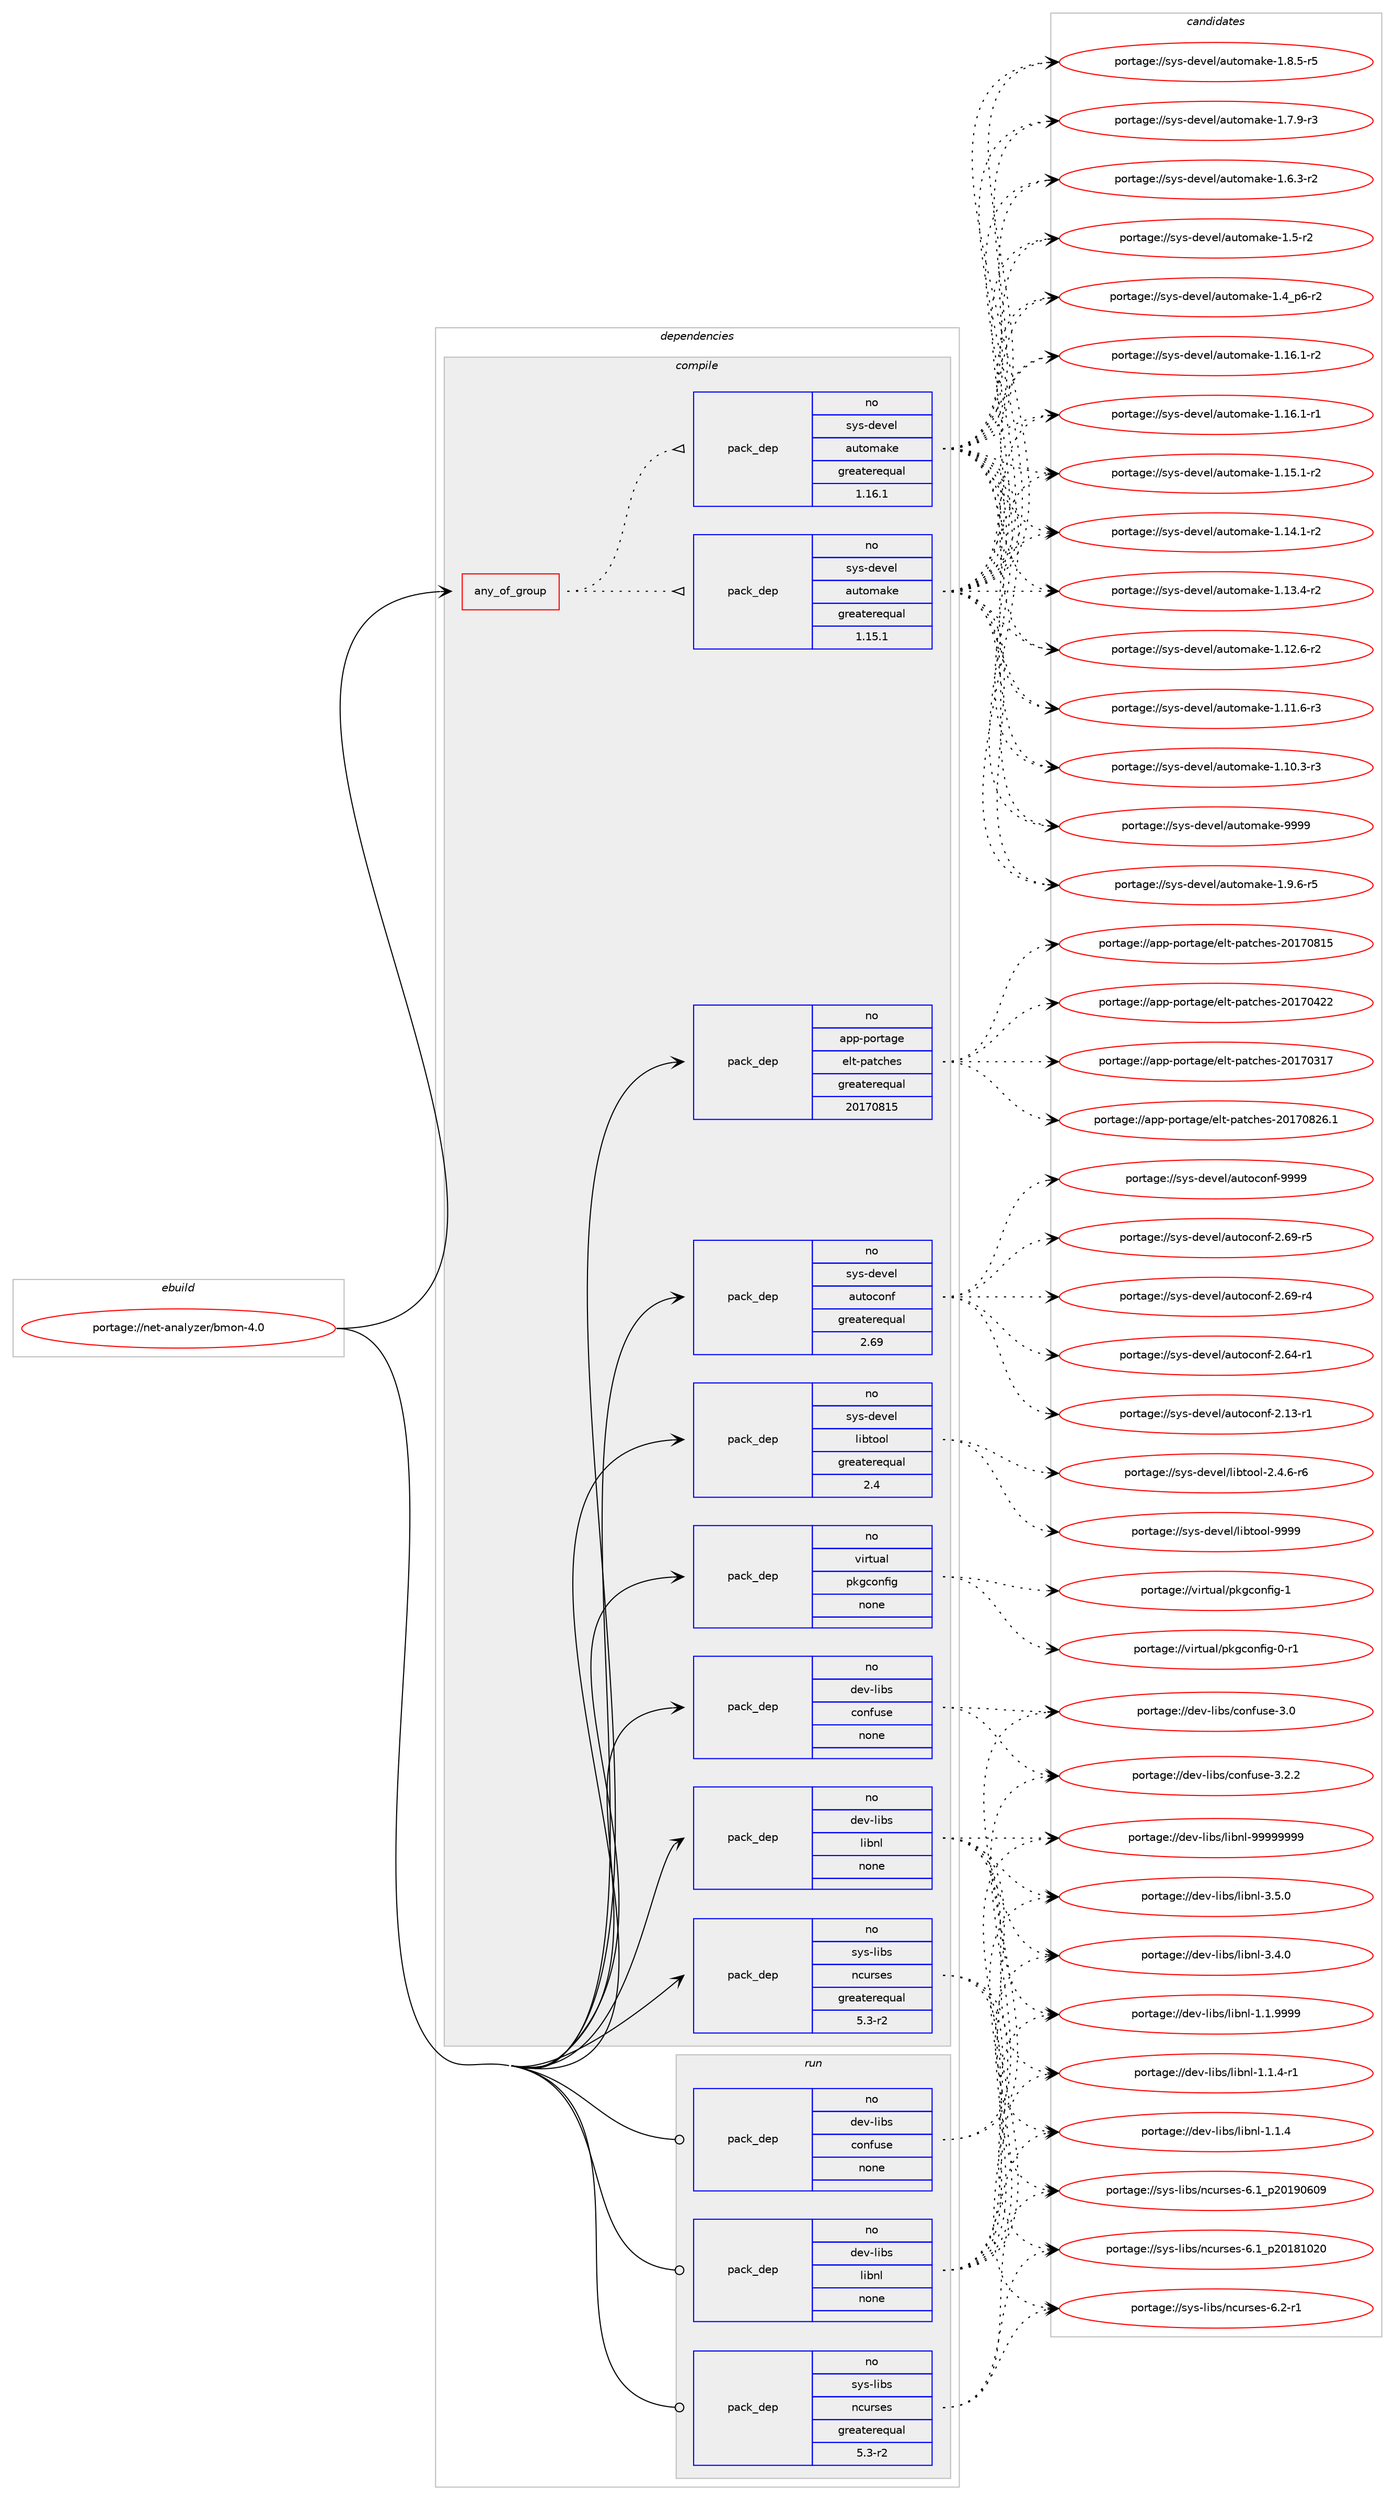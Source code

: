 digraph prolog {

# *************
# Graph options
# *************

newrank=true;
concentrate=true;
compound=true;
graph [rankdir=LR,fontname=Helvetica,fontsize=10,ranksep=1.5];#, ranksep=2.5, nodesep=0.2];
edge  [arrowhead=vee];
node  [fontname=Helvetica,fontsize=10];

# **********
# The ebuild
# **********

subgraph cluster_leftcol {
color=gray;
rank=same;
label=<<i>ebuild</i>>;
id [label="portage://net-analyzer/bmon-4.0", color=red, width=4, href="../net-analyzer/bmon-4.0.svg"];
}

# ****************
# The dependencies
# ****************

subgraph cluster_midcol {
color=gray;
label=<<i>dependencies</i>>;
subgraph cluster_compile {
fillcolor="#eeeeee";
style=filled;
label=<<i>compile</i>>;
subgraph any2502 {
dependency163507 [label=<<TABLE BORDER="0" CELLBORDER="1" CELLSPACING="0" CELLPADDING="4"><TR><TD CELLPADDING="10">any_of_group</TD></TR></TABLE>>, shape=none, color=red];subgraph pack123775 {
dependency163508 [label=<<TABLE BORDER="0" CELLBORDER="1" CELLSPACING="0" CELLPADDING="4" WIDTH="220"><TR><TD ROWSPAN="6" CELLPADDING="30">pack_dep</TD></TR><TR><TD WIDTH="110">no</TD></TR><TR><TD>sys-devel</TD></TR><TR><TD>automake</TD></TR><TR><TD>greaterequal</TD></TR><TR><TD>1.16.1</TD></TR></TABLE>>, shape=none, color=blue];
}
dependency163507:e -> dependency163508:w [weight=20,style="dotted",arrowhead="oinv"];
subgraph pack123776 {
dependency163509 [label=<<TABLE BORDER="0" CELLBORDER="1" CELLSPACING="0" CELLPADDING="4" WIDTH="220"><TR><TD ROWSPAN="6" CELLPADDING="30">pack_dep</TD></TR><TR><TD WIDTH="110">no</TD></TR><TR><TD>sys-devel</TD></TR><TR><TD>automake</TD></TR><TR><TD>greaterequal</TD></TR><TR><TD>1.15.1</TD></TR></TABLE>>, shape=none, color=blue];
}
dependency163507:e -> dependency163509:w [weight=20,style="dotted",arrowhead="oinv"];
}
id:e -> dependency163507:w [weight=20,style="solid",arrowhead="vee"];
subgraph pack123777 {
dependency163510 [label=<<TABLE BORDER="0" CELLBORDER="1" CELLSPACING="0" CELLPADDING="4" WIDTH="220"><TR><TD ROWSPAN="6" CELLPADDING="30">pack_dep</TD></TR><TR><TD WIDTH="110">no</TD></TR><TR><TD>app-portage</TD></TR><TR><TD>elt-patches</TD></TR><TR><TD>greaterequal</TD></TR><TR><TD>20170815</TD></TR></TABLE>>, shape=none, color=blue];
}
id:e -> dependency163510:w [weight=20,style="solid",arrowhead="vee"];
subgraph pack123778 {
dependency163511 [label=<<TABLE BORDER="0" CELLBORDER="1" CELLSPACING="0" CELLPADDING="4" WIDTH="220"><TR><TD ROWSPAN="6" CELLPADDING="30">pack_dep</TD></TR><TR><TD WIDTH="110">no</TD></TR><TR><TD>dev-libs</TD></TR><TR><TD>confuse</TD></TR><TR><TD>none</TD></TR><TR><TD></TD></TR></TABLE>>, shape=none, color=blue];
}
id:e -> dependency163511:w [weight=20,style="solid",arrowhead="vee"];
subgraph pack123779 {
dependency163512 [label=<<TABLE BORDER="0" CELLBORDER="1" CELLSPACING="0" CELLPADDING="4" WIDTH="220"><TR><TD ROWSPAN="6" CELLPADDING="30">pack_dep</TD></TR><TR><TD WIDTH="110">no</TD></TR><TR><TD>dev-libs</TD></TR><TR><TD>libnl</TD></TR><TR><TD>none</TD></TR><TR><TD></TD></TR></TABLE>>, shape=none, color=blue];
}
id:e -> dependency163512:w [weight=20,style="solid",arrowhead="vee"];
subgraph pack123780 {
dependency163513 [label=<<TABLE BORDER="0" CELLBORDER="1" CELLSPACING="0" CELLPADDING="4" WIDTH="220"><TR><TD ROWSPAN="6" CELLPADDING="30">pack_dep</TD></TR><TR><TD WIDTH="110">no</TD></TR><TR><TD>sys-devel</TD></TR><TR><TD>autoconf</TD></TR><TR><TD>greaterequal</TD></TR><TR><TD>2.69</TD></TR></TABLE>>, shape=none, color=blue];
}
id:e -> dependency163513:w [weight=20,style="solid",arrowhead="vee"];
subgraph pack123781 {
dependency163514 [label=<<TABLE BORDER="0" CELLBORDER="1" CELLSPACING="0" CELLPADDING="4" WIDTH="220"><TR><TD ROWSPAN="6" CELLPADDING="30">pack_dep</TD></TR><TR><TD WIDTH="110">no</TD></TR><TR><TD>sys-devel</TD></TR><TR><TD>libtool</TD></TR><TR><TD>greaterequal</TD></TR><TR><TD>2.4</TD></TR></TABLE>>, shape=none, color=blue];
}
id:e -> dependency163514:w [weight=20,style="solid",arrowhead="vee"];
subgraph pack123782 {
dependency163515 [label=<<TABLE BORDER="0" CELLBORDER="1" CELLSPACING="0" CELLPADDING="4" WIDTH="220"><TR><TD ROWSPAN="6" CELLPADDING="30">pack_dep</TD></TR><TR><TD WIDTH="110">no</TD></TR><TR><TD>sys-libs</TD></TR><TR><TD>ncurses</TD></TR><TR><TD>greaterequal</TD></TR><TR><TD>5.3-r2</TD></TR></TABLE>>, shape=none, color=blue];
}
id:e -> dependency163515:w [weight=20,style="solid",arrowhead="vee"];
subgraph pack123783 {
dependency163516 [label=<<TABLE BORDER="0" CELLBORDER="1" CELLSPACING="0" CELLPADDING="4" WIDTH="220"><TR><TD ROWSPAN="6" CELLPADDING="30">pack_dep</TD></TR><TR><TD WIDTH="110">no</TD></TR><TR><TD>virtual</TD></TR><TR><TD>pkgconfig</TD></TR><TR><TD>none</TD></TR><TR><TD></TD></TR></TABLE>>, shape=none, color=blue];
}
id:e -> dependency163516:w [weight=20,style="solid",arrowhead="vee"];
}
subgraph cluster_compileandrun {
fillcolor="#eeeeee";
style=filled;
label=<<i>compile and run</i>>;
}
subgraph cluster_run {
fillcolor="#eeeeee";
style=filled;
label=<<i>run</i>>;
subgraph pack123784 {
dependency163517 [label=<<TABLE BORDER="0" CELLBORDER="1" CELLSPACING="0" CELLPADDING="4" WIDTH="220"><TR><TD ROWSPAN="6" CELLPADDING="30">pack_dep</TD></TR><TR><TD WIDTH="110">no</TD></TR><TR><TD>dev-libs</TD></TR><TR><TD>confuse</TD></TR><TR><TD>none</TD></TR><TR><TD></TD></TR></TABLE>>, shape=none, color=blue];
}
id:e -> dependency163517:w [weight=20,style="solid",arrowhead="odot"];
subgraph pack123785 {
dependency163518 [label=<<TABLE BORDER="0" CELLBORDER="1" CELLSPACING="0" CELLPADDING="4" WIDTH="220"><TR><TD ROWSPAN="6" CELLPADDING="30">pack_dep</TD></TR><TR><TD WIDTH="110">no</TD></TR><TR><TD>dev-libs</TD></TR><TR><TD>libnl</TD></TR><TR><TD>none</TD></TR><TR><TD></TD></TR></TABLE>>, shape=none, color=blue];
}
id:e -> dependency163518:w [weight=20,style="solid",arrowhead="odot"];
subgraph pack123786 {
dependency163519 [label=<<TABLE BORDER="0" CELLBORDER="1" CELLSPACING="0" CELLPADDING="4" WIDTH="220"><TR><TD ROWSPAN="6" CELLPADDING="30">pack_dep</TD></TR><TR><TD WIDTH="110">no</TD></TR><TR><TD>sys-libs</TD></TR><TR><TD>ncurses</TD></TR><TR><TD>greaterequal</TD></TR><TR><TD>5.3-r2</TD></TR></TABLE>>, shape=none, color=blue];
}
id:e -> dependency163519:w [weight=20,style="solid",arrowhead="odot"];
}
}

# **************
# The candidates
# **************

subgraph cluster_choices {
rank=same;
color=gray;
label=<<i>candidates</i>>;

subgraph choice123775 {
color=black;
nodesep=1;
choice115121115451001011181011084797117116111109971071014557575757 [label="portage://sys-devel/automake-9999", color=red, width=4,href="../sys-devel/automake-9999.svg"];
choice115121115451001011181011084797117116111109971071014549465746544511453 [label="portage://sys-devel/automake-1.9.6-r5", color=red, width=4,href="../sys-devel/automake-1.9.6-r5.svg"];
choice115121115451001011181011084797117116111109971071014549465646534511453 [label="portage://sys-devel/automake-1.8.5-r5", color=red, width=4,href="../sys-devel/automake-1.8.5-r5.svg"];
choice115121115451001011181011084797117116111109971071014549465546574511451 [label="portage://sys-devel/automake-1.7.9-r3", color=red, width=4,href="../sys-devel/automake-1.7.9-r3.svg"];
choice115121115451001011181011084797117116111109971071014549465446514511450 [label="portage://sys-devel/automake-1.6.3-r2", color=red, width=4,href="../sys-devel/automake-1.6.3-r2.svg"];
choice11512111545100101118101108479711711611110997107101454946534511450 [label="portage://sys-devel/automake-1.5-r2", color=red, width=4,href="../sys-devel/automake-1.5-r2.svg"];
choice115121115451001011181011084797117116111109971071014549465295112544511450 [label="portage://sys-devel/automake-1.4_p6-r2", color=red, width=4,href="../sys-devel/automake-1.4_p6-r2.svg"];
choice11512111545100101118101108479711711611110997107101454946495446494511450 [label="portage://sys-devel/automake-1.16.1-r2", color=red, width=4,href="../sys-devel/automake-1.16.1-r2.svg"];
choice11512111545100101118101108479711711611110997107101454946495446494511449 [label="portage://sys-devel/automake-1.16.1-r1", color=red, width=4,href="../sys-devel/automake-1.16.1-r1.svg"];
choice11512111545100101118101108479711711611110997107101454946495346494511450 [label="portage://sys-devel/automake-1.15.1-r2", color=red, width=4,href="../sys-devel/automake-1.15.1-r2.svg"];
choice11512111545100101118101108479711711611110997107101454946495246494511450 [label="portage://sys-devel/automake-1.14.1-r2", color=red, width=4,href="../sys-devel/automake-1.14.1-r2.svg"];
choice11512111545100101118101108479711711611110997107101454946495146524511450 [label="portage://sys-devel/automake-1.13.4-r2", color=red, width=4,href="../sys-devel/automake-1.13.4-r2.svg"];
choice11512111545100101118101108479711711611110997107101454946495046544511450 [label="portage://sys-devel/automake-1.12.6-r2", color=red, width=4,href="../sys-devel/automake-1.12.6-r2.svg"];
choice11512111545100101118101108479711711611110997107101454946494946544511451 [label="portage://sys-devel/automake-1.11.6-r3", color=red, width=4,href="../sys-devel/automake-1.11.6-r3.svg"];
choice11512111545100101118101108479711711611110997107101454946494846514511451 [label="portage://sys-devel/automake-1.10.3-r3", color=red, width=4,href="../sys-devel/automake-1.10.3-r3.svg"];
dependency163508:e -> choice115121115451001011181011084797117116111109971071014557575757:w [style=dotted,weight="100"];
dependency163508:e -> choice115121115451001011181011084797117116111109971071014549465746544511453:w [style=dotted,weight="100"];
dependency163508:e -> choice115121115451001011181011084797117116111109971071014549465646534511453:w [style=dotted,weight="100"];
dependency163508:e -> choice115121115451001011181011084797117116111109971071014549465546574511451:w [style=dotted,weight="100"];
dependency163508:e -> choice115121115451001011181011084797117116111109971071014549465446514511450:w [style=dotted,weight="100"];
dependency163508:e -> choice11512111545100101118101108479711711611110997107101454946534511450:w [style=dotted,weight="100"];
dependency163508:e -> choice115121115451001011181011084797117116111109971071014549465295112544511450:w [style=dotted,weight="100"];
dependency163508:e -> choice11512111545100101118101108479711711611110997107101454946495446494511450:w [style=dotted,weight="100"];
dependency163508:e -> choice11512111545100101118101108479711711611110997107101454946495446494511449:w [style=dotted,weight="100"];
dependency163508:e -> choice11512111545100101118101108479711711611110997107101454946495346494511450:w [style=dotted,weight="100"];
dependency163508:e -> choice11512111545100101118101108479711711611110997107101454946495246494511450:w [style=dotted,weight="100"];
dependency163508:e -> choice11512111545100101118101108479711711611110997107101454946495146524511450:w [style=dotted,weight="100"];
dependency163508:e -> choice11512111545100101118101108479711711611110997107101454946495046544511450:w [style=dotted,weight="100"];
dependency163508:e -> choice11512111545100101118101108479711711611110997107101454946494946544511451:w [style=dotted,weight="100"];
dependency163508:e -> choice11512111545100101118101108479711711611110997107101454946494846514511451:w [style=dotted,weight="100"];
}
subgraph choice123776 {
color=black;
nodesep=1;
choice115121115451001011181011084797117116111109971071014557575757 [label="portage://sys-devel/automake-9999", color=red, width=4,href="../sys-devel/automake-9999.svg"];
choice115121115451001011181011084797117116111109971071014549465746544511453 [label="portage://sys-devel/automake-1.9.6-r5", color=red, width=4,href="../sys-devel/automake-1.9.6-r5.svg"];
choice115121115451001011181011084797117116111109971071014549465646534511453 [label="portage://sys-devel/automake-1.8.5-r5", color=red, width=4,href="../sys-devel/automake-1.8.5-r5.svg"];
choice115121115451001011181011084797117116111109971071014549465546574511451 [label="portage://sys-devel/automake-1.7.9-r3", color=red, width=4,href="../sys-devel/automake-1.7.9-r3.svg"];
choice115121115451001011181011084797117116111109971071014549465446514511450 [label="portage://sys-devel/automake-1.6.3-r2", color=red, width=4,href="../sys-devel/automake-1.6.3-r2.svg"];
choice11512111545100101118101108479711711611110997107101454946534511450 [label="portage://sys-devel/automake-1.5-r2", color=red, width=4,href="../sys-devel/automake-1.5-r2.svg"];
choice115121115451001011181011084797117116111109971071014549465295112544511450 [label="portage://sys-devel/automake-1.4_p6-r2", color=red, width=4,href="../sys-devel/automake-1.4_p6-r2.svg"];
choice11512111545100101118101108479711711611110997107101454946495446494511450 [label="portage://sys-devel/automake-1.16.1-r2", color=red, width=4,href="../sys-devel/automake-1.16.1-r2.svg"];
choice11512111545100101118101108479711711611110997107101454946495446494511449 [label="portage://sys-devel/automake-1.16.1-r1", color=red, width=4,href="../sys-devel/automake-1.16.1-r1.svg"];
choice11512111545100101118101108479711711611110997107101454946495346494511450 [label="portage://sys-devel/automake-1.15.1-r2", color=red, width=4,href="../sys-devel/automake-1.15.1-r2.svg"];
choice11512111545100101118101108479711711611110997107101454946495246494511450 [label="portage://sys-devel/automake-1.14.1-r2", color=red, width=4,href="../sys-devel/automake-1.14.1-r2.svg"];
choice11512111545100101118101108479711711611110997107101454946495146524511450 [label="portage://sys-devel/automake-1.13.4-r2", color=red, width=4,href="../sys-devel/automake-1.13.4-r2.svg"];
choice11512111545100101118101108479711711611110997107101454946495046544511450 [label="portage://sys-devel/automake-1.12.6-r2", color=red, width=4,href="../sys-devel/automake-1.12.6-r2.svg"];
choice11512111545100101118101108479711711611110997107101454946494946544511451 [label="portage://sys-devel/automake-1.11.6-r3", color=red, width=4,href="../sys-devel/automake-1.11.6-r3.svg"];
choice11512111545100101118101108479711711611110997107101454946494846514511451 [label="portage://sys-devel/automake-1.10.3-r3", color=red, width=4,href="../sys-devel/automake-1.10.3-r3.svg"];
dependency163509:e -> choice115121115451001011181011084797117116111109971071014557575757:w [style=dotted,weight="100"];
dependency163509:e -> choice115121115451001011181011084797117116111109971071014549465746544511453:w [style=dotted,weight="100"];
dependency163509:e -> choice115121115451001011181011084797117116111109971071014549465646534511453:w [style=dotted,weight="100"];
dependency163509:e -> choice115121115451001011181011084797117116111109971071014549465546574511451:w [style=dotted,weight="100"];
dependency163509:e -> choice115121115451001011181011084797117116111109971071014549465446514511450:w [style=dotted,weight="100"];
dependency163509:e -> choice11512111545100101118101108479711711611110997107101454946534511450:w [style=dotted,weight="100"];
dependency163509:e -> choice115121115451001011181011084797117116111109971071014549465295112544511450:w [style=dotted,weight="100"];
dependency163509:e -> choice11512111545100101118101108479711711611110997107101454946495446494511450:w [style=dotted,weight="100"];
dependency163509:e -> choice11512111545100101118101108479711711611110997107101454946495446494511449:w [style=dotted,weight="100"];
dependency163509:e -> choice11512111545100101118101108479711711611110997107101454946495346494511450:w [style=dotted,weight="100"];
dependency163509:e -> choice11512111545100101118101108479711711611110997107101454946495246494511450:w [style=dotted,weight="100"];
dependency163509:e -> choice11512111545100101118101108479711711611110997107101454946495146524511450:w [style=dotted,weight="100"];
dependency163509:e -> choice11512111545100101118101108479711711611110997107101454946495046544511450:w [style=dotted,weight="100"];
dependency163509:e -> choice11512111545100101118101108479711711611110997107101454946494946544511451:w [style=dotted,weight="100"];
dependency163509:e -> choice11512111545100101118101108479711711611110997107101454946494846514511451:w [style=dotted,weight="100"];
}
subgraph choice123777 {
color=black;
nodesep=1;
choice971121124511211111411697103101471011081164511297116991041011154550484955485650544649 [label="portage://app-portage/elt-patches-20170826.1", color=red, width=4,href="../app-portage/elt-patches-20170826.1.svg"];
choice97112112451121111141169710310147101108116451129711699104101115455048495548564953 [label="portage://app-portage/elt-patches-20170815", color=red, width=4,href="../app-portage/elt-patches-20170815.svg"];
choice97112112451121111141169710310147101108116451129711699104101115455048495548525050 [label="portage://app-portage/elt-patches-20170422", color=red, width=4,href="../app-portage/elt-patches-20170422.svg"];
choice97112112451121111141169710310147101108116451129711699104101115455048495548514955 [label="portage://app-portage/elt-patches-20170317", color=red, width=4,href="../app-portage/elt-patches-20170317.svg"];
dependency163510:e -> choice971121124511211111411697103101471011081164511297116991041011154550484955485650544649:w [style=dotted,weight="100"];
dependency163510:e -> choice97112112451121111141169710310147101108116451129711699104101115455048495548564953:w [style=dotted,weight="100"];
dependency163510:e -> choice97112112451121111141169710310147101108116451129711699104101115455048495548525050:w [style=dotted,weight="100"];
dependency163510:e -> choice97112112451121111141169710310147101108116451129711699104101115455048495548514955:w [style=dotted,weight="100"];
}
subgraph choice123778 {
color=black;
nodesep=1;
choice10010111845108105981154799111110102117115101455146504650 [label="portage://dev-libs/confuse-3.2.2", color=red, width=4,href="../dev-libs/confuse-3.2.2.svg"];
choice1001011184510810598115479911111010211711510145514648 [label="portage://dev-libs/confuse-3.0", color=red, width=4,href="../dev-libs/confuse-3.0.svg"];
dependency163511:e -> choice10010111845108105981154799111110102117115101455146504650:w [style=dotted,weight="100"];
dependency163511:e -> choice1001011184510810598115479911111010211711510145514648:w [style=dotted,weight="100"];
}
subgraph choice123779 {
color=black;
nodesep=1;
choice10010111845108105981154710810598110108455757575757575757 [label="portage://dev-libs/libnl-99999999", color=red, width=4,href="../dev-libs/libnl-99999999.svg"];
choice10010111845108105981154710810598110108455146534648 [label="portage://dev-libs/libnl-3.5.0", color=red, width=4,href="../dev-libs/libnl-3.5.0.svg"];
choice10010111845108105981154710810598110108455146524648 [label="portage://dev-libs/libnl-3.4.0", color=red, width=4,href="../dev-libs/libnl-3.4.0.svg"];
choice10010111845108105981154710810598110108454946494657575757 [label="portage://dev-libs/libnl-1.1.9999", color=red, width=4,href="../dev-libs/libnl-1.1.9999.svg"];
choice100101118451081059811547108105981101084549464946524511449 [label="portage://dev-libs/libnl-1.1.4-r1", color=red, width=4,href="../dev-libs/libnl-1.1.4-r1.svg"];
choice10010111845108105981154710810598110108454946494652 [label="portage://dev-libs/libnl-1.1.4", color=red, width=4,href="../dev-libs/libnl-1.1.4.svg"];
dependency163512:e -> choice10010111845108105981154710810598110108455757575757575757:w [style=dotted,weight="100"];
dependency163512:e -> choice10010111845108105981154710810598110108455146534648:w [style=dotted,weight="100"];
dependency163512:e -> choice10010111845108105981154710810598110108455146524648:w [style=dotted,weight="100"];
dependency163512:e -> choice10010111845108105981154710810598110108454946494657575757:w [style=dotted,weight="100"];
dependency163512:e -> choice100101118451081059811547108105981101084549464946524511449:w [style=dotted,weight="100"];
dependency163512:e -> choice10010111845108105981154710810598110108454946494652:w [style=dotted,weight="100"];
}
subgraph choice123780 {
color=black;
nodesep=1;
choice115121115451001011181011084797117116111991111101024557575757 [label="portage://sys-devel/autoconf-9999", color=red, width=4,href="../sys-devel/autoconf-9999.svg"];
choice1151211154510010111810110847971171161119911111010245504654574511453 [label="portage://sys-devel/autoconf-2.69-r5", color=red, width=4,href="../sys-devel/autoconf-2.69-r5.svg"];
choice1151211154510010111810110847971171161119911111010245504654574511452 [label="portage://sys-devel/autoconf-2.69-r4", color=red, width=4,href="../sys-devel/autoconf-2.69-r4.svg"];
choice1151211154510010111810110847971171161119911111010245504654524511449 [label="portage://sys-devel/autoconf-2.64-r1", color=red, width=4,href="../sys-devel/autoconf-2.64-r1.svg"];
choice1151211154510010111810110847971171161119911111010245504649514511449 [label="portage://sys-devel/autoconf-2.13-r1", color=red, width=4,href="../sys-devel/autoconf-2.13-r1.svg"];
dependency163513:e -> choice115121115451001011181011084797117116111991111101024557575757:w [style=dotted,weight="100"];
dependency163513:e -> choice1151211154510010111810110847971171161119911111010245504654574511453:w [style=dotted,weight="100"];
dependency163513:e -> choice1151211154510010111810110847971171161119911111010245504654574511452:w [style=dotted,weight="100"];
dependency163513:e -> choice1151211154510010111810110847971171161119911111010245504654524511449:w [style=dotted,weight="100"];
dependency163513:e -> choice1151211154510010111810110847971171161119911111010245504649514511449:w [style=dotted,weight="100"];
}
subgraph choice123781 {
color=black;
nodesep=1;
choice1151211154510010111810110847108105981161111111084557575757 [label="portage://sys-devel/libtool-9999", color=red, width=4,href="../sys-devel/libtool-9999.svg"];
choice1151211154510010111810110847108105981161111111084550465246544511454 [label="portage://sys-devel/libtool-2.4.6-r6", color=red, width=4,href="../sys-devel/libtool-2.4.6-r6.svg"];
dependency163514:e -> choice1151211154510010111810110847108105981161111111084557575757:w [style=dotted,weight="100"];
dependency163514:e -> choice1151211154510010111810110847108105981161111111084550465246544511454:w [style=dotted,weight="100"];
}
subgraph choice123782 {
color=black;
nodesep=1;
choice11512111545108105981154711099117114115101115455446504511449 [label="portage://sys-libs/ncurses-6.2-r1", color=red, width=4,href="../sys-libs/ncurses-6.2-r1.svg"];
choice1151211154510810598115471109911711411510111545544649951125048495748544857 [label="portage://sys-libs/ncurses-6.1_p20190609", color=red, width=4,href="../sys-libs/ncurses-6.1_p20190609.svg"];
choice1151211154510810598115471109911711411510111545544649951125048495649485048 [label="portage://sys-libs/ncurses-6.1_p20181020", color=red, width=4,href="../sys-libs/ncurses-6.1_p20181020.svg"];
dependency163515:e -> choice11512111545108105981154711099117114115101115455446504511449:w [style=dotted,weight="100"];
dependency163515:e -> choice1151211154510810598115471109911711411510111545544649951125048495748544857:w [style=dotted,weight="100"];
dependency163515:e -> choice1151211154510810598115471109911711411510111545544649951125048495649485048:w [style=dotted,weight="100"];
}
subgraph choice123783 {
color=black;
nodesep=1;
choice1181051141161179710847112107103991111101021051034549 [label="portage://virtual/pkgconfig-1", color=red, width=4,href="../virtual/pkgconfig-1.svg"];
choice11810511411611797108471121071039911111010210510345484511449 [label="portage://virtual/pkgconfig-0-r1", color=red, width=4,href="../virtual/pkgconfig-0-r1.svg"];
dependency163516:e -> choice1181051141161179710847112107103991111101021051034549:w [style=dotted,weight="100"];
dependency163516:e -> choice11810511411611797108471121071039911111010210510345484511449:w [style=dotted,weight="100"];
}
subgraph choice123784 {
color=black;
nodesep=1;
choice10010111845108105981154799111110102117115101455146504650 [label="portage://dev-libs/confuse-3.2.2", color=red, width=4,href="../dev-libs/confuse-3.2.2.svg"];
choice1001011184510810598115479911111010211711510145514648 [label="portage://dev-libs/confuse-3.0", color=red, width=4,href="../dev-libs/confuse-3.0.svg"];
dependency163517:e -> choice10010111845108105981154799111110102117115101455146504650:w [style=dotted,weight="100"];
dependency163517:e -> choice1001011184510810598115479911111010211711510145514648:w [style=dotted,weight="100"];
}
subgraph choice123785 {
color=black;
nodesep=1;
choice10010111845108105981154710810598110108455757575757575757 [label="portage://dev-libs/libnl-99999999", color=red, width=4,href="../dev-libs/libnl-99999999.svg"];
choice10010111845108105981154710810598110108455146534648 [label="portage://dev-libs/libnl-3.5.0", color=red, width=4,href="../dev-libs/libnl-3.5.0.svg"];
choice10010111845108105981154710810598110108455146524648 [label="portage://dev-libs/libnl-3.4.0", color=red, width=4,href="../dev-libs/libnl-3.4.0.svg"];
choice10010111845108105981154710810598110108454946494657575757 [label="portage://dev-libs/libnl-1.1.9999", color=red, width=4,href="../dev-libs/libnl-1.1.9999.svg"];
choice100101118451081059811547108105981101084549464946524511449 [label="portage://dev-libs/libnl-1.1.4-r1", color=red, width=4,href="../dev-libs/libnl-1.1.4-r1.svg"];
choice10010111845108105981154710810598110108454946494652 [label="portage://dev-libs/libnl-1.1.4", color=red, width=4,href="../dev-libs/libnl-1.1.4.svg"];
dependency163518:e -> choice10010111845108105981154710810598110108455757575757575757:w [style=dotted,weight="100"];
dependency163518:e -> choice10010111845108105981154710810598110108455146534648:w [style=dotted,weight="100"];
dependency163518:e -> choice10010111845108105981154710810598110108455146524648:w [style=dotted,weight="100"];
dependency163518:e -> choice10010111845108105981154710810598110108454946494657575757:w [style=dotted,weight="100"];
dependency163518:e -> choice100101118451081059811547108105981101084549464946524511449:w [style=dotted,weight="100"];
dependency163518:e -> choice10010111845108105981154710810598110108454946494652:w [style=dotted,weight="100"];
}
subgraph choice123786 {
color=black;
nodesep=1;
choice11512111545108105981154711099117114115101115455446504511449 [label="portage://sys-libs/ncurses-6.2-r1", color=red, width=4,href="../sys-libs/ncurses-6.2-r1.svg"];
choice1151211154510810598115471109911711411510111545544649951125048495748544857 [label="portage://sys-libs/ncurses-6.1_p20190609", color=red, width=4,href="../sys-libs/ncurses-6.1_p20190609.svg"];
choice1151211154510810598115471109911711411510111545544649951125048495649485048 [label="portage://sys-libs/ncurses-6.1_p20181020", color=red, width=4,href="../sys-libs/ncurses-6.1_p20181020.svg"];
dependency163519:e -> choice11512111545108105981154711099117114115101115455446504511449:w [style=dotted,weight="100"];
dependency163519:e -> choice1151211154510810598115471109911711411510111545544649951125048495748544857:w [style=dotted,weight="100"];
dependency163519:e -> choice1151211154510810598115471109911711411510111545544649951125048495649485048:w [style=dotted,weight="100"];
}
}

}
